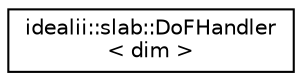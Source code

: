 digraph "Graphical Class Hierarchy"
{
 // LATEX_PDF_SIZE
  edge [fontname="Helvetica",fontsize="10",labelfontname="Helvetica",labelfontsize="10"];
  node [fontname="Helvetica",fontsize="10",shape=record];
  rankdir="LR";
  Node0 [label="idealii::slab::DoFHandler\l\< dim \>",height=0.2,width=0.4,color="black", fillcolor="white", style="filled",URL="$classidealii_1_1slab_1_1DoFHandler.html",tooltip="Actual DoFHandler for a specific slab."];
}
